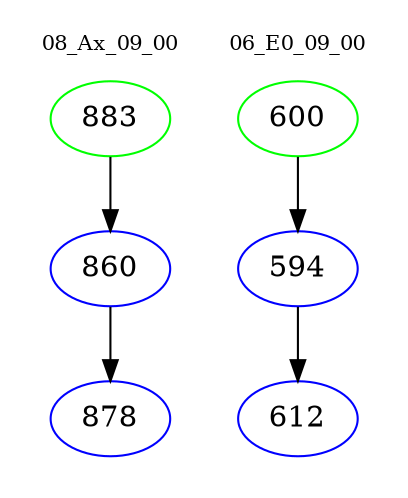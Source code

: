 digraph{
subgraph cluster_0 {
color = white
label = "08_Ax_09_00";
fontsize=10;
T0_883 [label="883", color="green"]
T0_883 -> T0_860 [color="black"]
T0_860 [label="860", color="blue"]
T0_860 -> T0_878 [color="black"]
T0_878 [label="878", color="blue"]
}
subgraph cluster_1 {
color = white
label = "06_E0_09_00";
fontsize=10;
T1_600 [label="600", color="green"]
T1_600 -> T1_594 [color="black"]
T1_594 [label="594", color="blue"]
T1_594 -> T1_612 [color="black"]
T1_612 [label="612", color="blue"]
}
}
